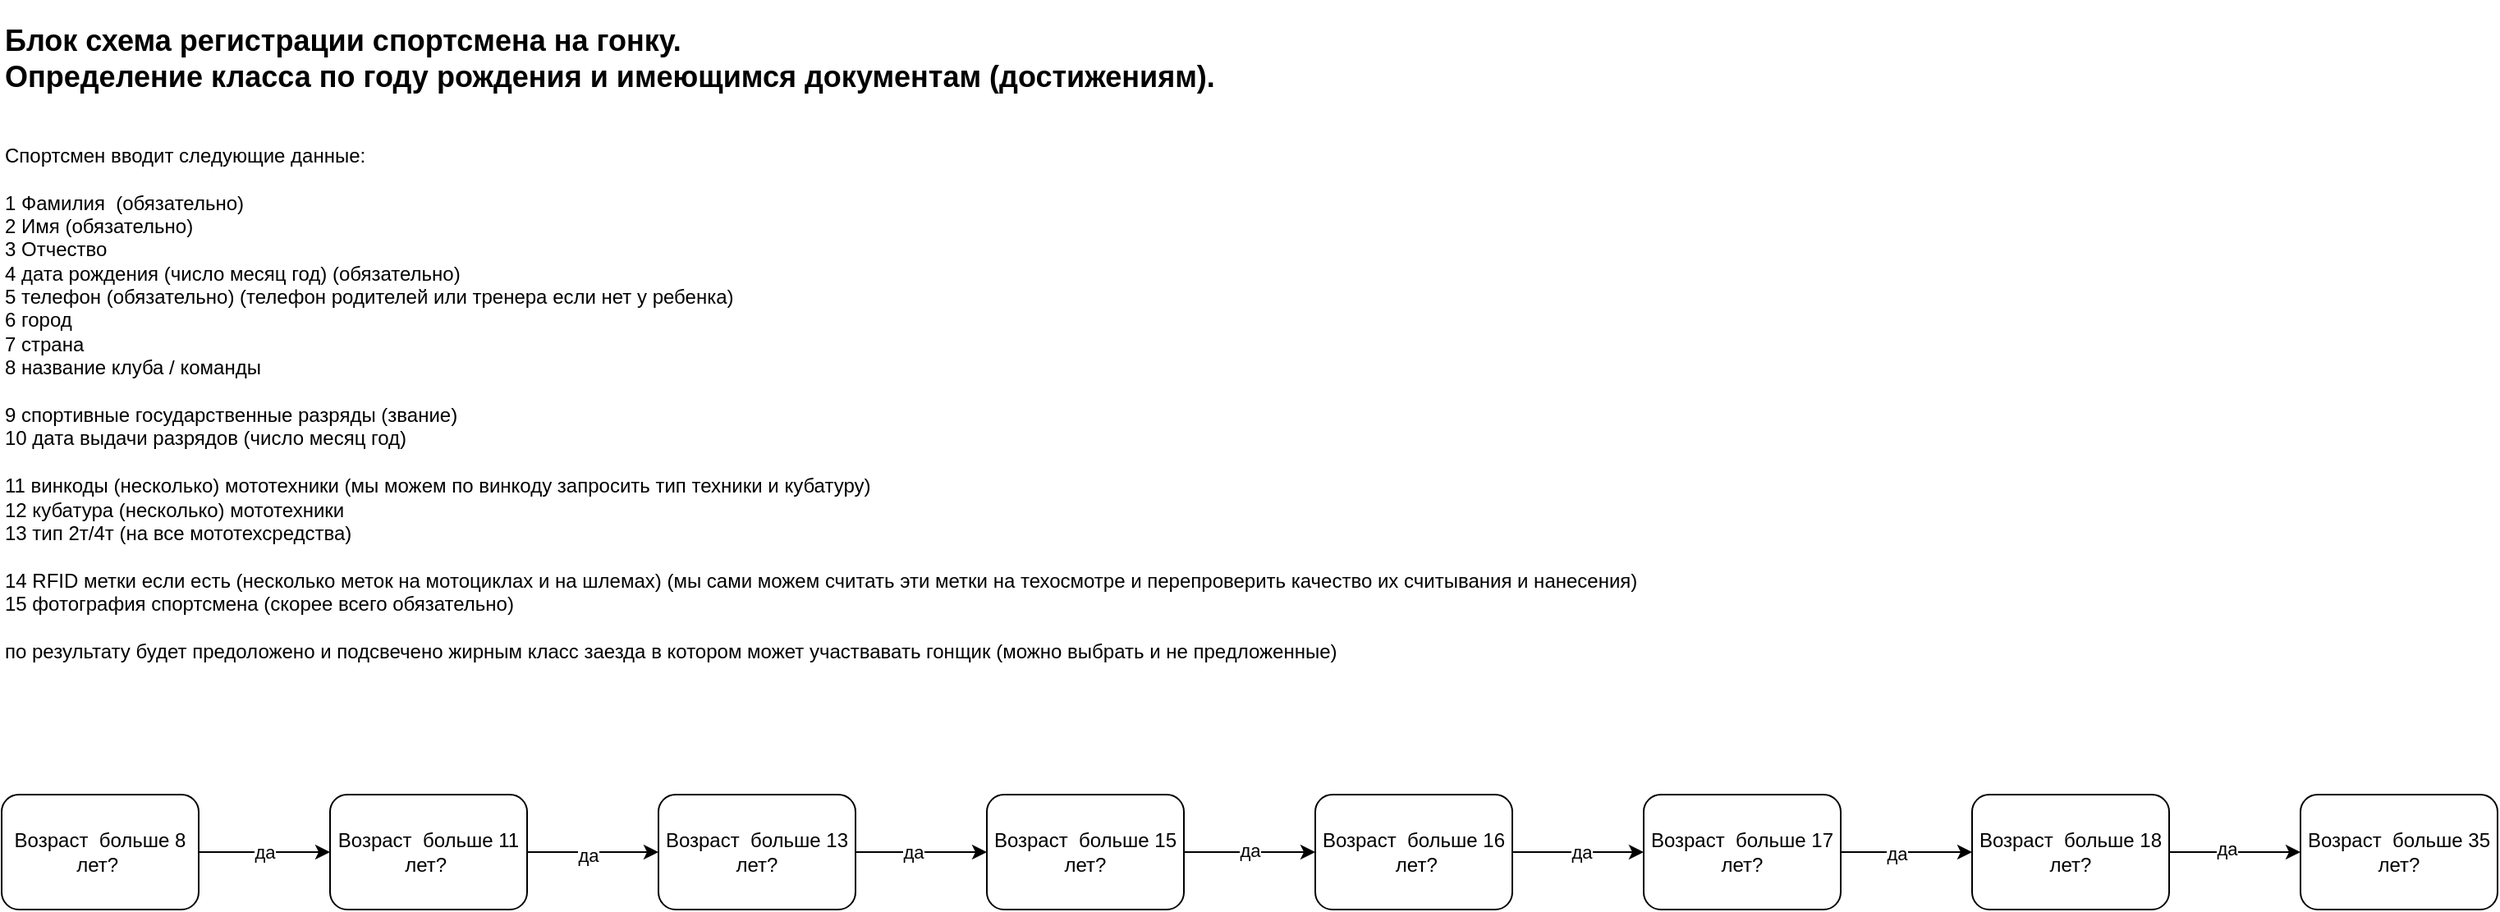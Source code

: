 <mxfile version="14.6.13" type="github">
  <diagram id="C5RBs43oDa-KdzZeNtuy" name="Page-1">
    <mxGraphModel dx="1510" dy="1661" grid="1" gridSize="10" guides="1" tooltips="1" connect="1" arrows="1" fold="1" page="1" pageScale="1" pageWidth="827" pageHeight="1169" math="0" shadow="0">
      <root>
        <mxCell id="WIyWlLk6GJQsqaUBKTNV-0" />
        <mxCell id="WIyWlLk6GJQsqaUBKTNV-1" parent="WIyWlLk6GJQsqaUBKTNV-0" />
        <mxCell id="oZ6JHQLcym4HzN63GMZt-2" value="да" style="edgeStyle=orthogonalEdgeStyle;rounded=0;orthogonalLoop=1;jettySize=auto;html=1;" edge="1" parent="WIyWlLk6GJQsqaUBKTNV-1" source="WIyWlLk6GJQsqaUBKTNV-3" target="oZ6JHQLcym4HzN63GMZt-1">
          <mxGeometry relative="1" as="geometry" />
        </mxCell>
        <mxCell id="WIyWlLk6GJQsqaUBKTNV-3" value="Возраст &amp;nbsp;больше 8 лет?&amp;nbsp;" style="rounded=1;whiteSpace=wrap;html=1;fontSize=12;glass=0;strokeWidth=1;shadow=0;" parent="WIyWlLk6GJQsqaUBKTNV-1" vertex="1">
          <mxGeometry x="-610" y="300" width="120" height="70" as="geometry" />
        </mxCell>
        <mxCell id="pT0tMkDinoU6irWDerxO-1" value="&lt;h2&gt;Блок схема регистрации спортсмена на гонку.&lt;br&gt;Определение класса по году рождения и имеющимся документам (достижениям).&lt;/h2&gt;&lt;br&gt;Спортсмен вводит следующие данные:&lt;br&gt;&lt;br&gt;1 Фамилия &amp;nbsp;(обязательно)&lt;br&gt;2 Имя&amp;nbsp;(обязательно)&lt;br&gt;3 Отчество&lt;br&gt;4 дата рождения (число месяц год)&amp;nbsp;(обязательно)&lt;br&gt;5 телефон&amp;nbsp;(обязательно) (телефон родителей или тренера если нет у ребенка)&lt;br&gt;6 город&amp;nbsp;&lt;br&gt;7 страна&lt;br&gt;8 название клуба / команды&lt;br&gt;&lt;br&gt;9 спортивные государственные разряды (звание)&lt;br&gt;10 дата выдачи разрядов (число месяц год)&lt;br&gt;&lt;br&gt;11 винкоды (несколько) мототехники (мы можем по винкоду запросить тип техники и кубатуру)&amp;nbsp;&lt;br&gt;12 кубатура (несколько) мототехники&lt;br&gt;13 тип 2т/4т (на все мототехсредства)&lt;br&gt;&lt;br&gt;14 RFID метки если есть (несколько меток на мотоциклах и на шлемах) (мы сами можем считать эти метки на техосмотре и перепроверить качество их считывания и нанесения)&lt;br&gt;15 фотография спортсмена (скорее всего обязательно)&lt;br&gt;&lt;br&gt;по результату будет предоложено и подсвечено жирным класс заезда в котором может участвавать гонщик (можно выбрать и не предложенные)&lt;br&gt;&amp;nbsp;" style="text;html=1;align=left;verticalAlign=middle;resizable=0;points=[];autosize=1;strokeColor=none;" parent="WIyWlLk6GJQsqaUBKTNV-1" vertex="1">
          <mxGeometry x="-610" y="-175" width="1030" height="400" as="geometry" />
        </mxCell>
        <mxCell id="oZ6JHQLcym4HzN63GMZt-4" value="" style="edgeStyle=orthogonalEdgeStyle;rounded=0;orthogonalLoop=1;jettySize=auto;html=1;" edge="1" parent="WIyWlLk6GJQsqaUBKTNV-1" source="oZ6JHQLcym4HzN63GMZt-1" target="oZ6JHQLcym4HzN63GMZt-3">
          <mxGeometry relative="1" as="geometry" />
        </mxCell>
        <mxCell id="oZ6JHQLcym4HzN63GMZt-15" value="да" style="edgeLabel;html=1;align=center;verticalAlign=middle;resizable=0;points=[];" vertex="1" connectable="0" parent="oZ6JHQLcym4HzN63GMZt-4">
          <mxGeometry x="-0.075" y="-2" relative="1" as="geometry">
            <mxPoint as="offset" />
          </mxGeometry>
        </mxCell>
        <mxCell id="oZ6JHQLcym4HzN63GMZt-1" value="Возраст &amp;nbsp;больше 11 лет?&amp;nbsp;" style="rounded=1;whiteSpace=wrap;html=1;fontSize=12;glass=0;strokeWidth=1;shadow=0;" vertex="1" parent="WIyWlLk6GJQsqaUBKTNV-1">
          <mxGeometry x="-410" y="300" width="120" height="70" as="geometry" />
        </mxCell>
        <mxCell id="oZ6JHQLcym4HzN63GMZt-6" value="" style="edgeStyle=orthogonalEdgeStyle;rounded=0;orthogonalLoop=1;jettySize=auto;html=1;" edge="1" parent="WIyWlLk6GJQsqaUBKTNV-1" source="oZ6JHQLcym4HzN63GMZt-3" target="oZ6JHQLcym4HzN63GMZt-5">
          <mxGeometry relative="1" as="geometry" />
        </mxCell>
        <mxCell id="oZ6JHQLcym4HzN63GMZt-16" value="да" style="edgeLabel;html=1;align=center;verticalAlign=middle;resizable=0;points=[];" vertex="1" connectable="0" parent="oZ6JHQLcym4HzN63GMZt-6">
          <mxGeometry x="-0.125" relative="1" as="geometry">
            <mxPoint as="offset" />
          </mxGeometry>
        </mxCell>
        <mxCell id="oZ6JHQLcym4HzN63GMZt-3" value="Возраст &amp;nbsp;больше 13 лет?" style="rounded=1;whiteSpace=wrap;html=1;fontSize=12;glass=0;strokeWidth=1;shadow=0;" vertex="1" parent="WIyWlLk6GJQsqaUBKTNV-1">
          <mxGeometry x="-210" y="300" width="120" height="70" as="geometry" />
        </mxCell>
        <mxCell id="oZ6JHQLcym4HzN63GMZt-8" value="" style="edgeStyle=orthogonalEdgeStyle;rounded=0;orthogonalLoop=1;jettySize=auto;html=1;" edge="1" parent="WIyWlLk6GJQsqaUBKTNV-1" source="oZ6JHQLcym4HzN63GMZt-5" target="oZ6JHQLcym4HzN63GMZt-7">
          <mxGeometry relative="1" as="geometry" />
        </mxCell>
        <mxCell id="oZ6JHQLcym4HzN63GMZt-17" value="да" style="edgeLabel;html=1;align=center;verticalAlign=middle;resizable=0;points=[];" vertex="1" connectable="0" parent="oZ6JHQLcym4HzN63GMZt-8">
          <mxGeometry y="1" relative="1" as="geometry">
            <mxPoint as="offset" />
          </mxGeometry>
        </mxCell>
        <mxCell id="oZ6JHQLcym4HzN63GMZt-5" value="Возраст &amp;nbsp;больше 15 лет?" style="rounded=1;whiteSpace=wrap;html=1;fontSize=12;glass=0;strokeWidth=1;shadow=0;" vertex="1" parent="WIyWlLk6GJQsqaUBKTNV-1">
          <mxGeometry x="-10" y="300" width="120" height="70" as="geometry" />
        </mxCell>
        <mxCell id="oZ6JHQLcym4HzN63GMZt-10" value="" style="edgeStyle=orthogonalEdgeStyle;rounded=0;orthogonalLoop=1;jettySize=auto;html=1;" edge="1" parent="WIyWlLk6GJQsqaUBKTNV-1" source="oZ6JHQLcym4HzN63GMZt-7" target="oZ6JHQLcym4HzN63GMZt-9">
          <mxGeometry relative="1" as="geometry" />
        </mxCell>
        <mxCell id="oZ6JHQLcym4HzN63GMZt-18" value="да" style="edgeLabel;html=1;align=center;verticalAlign=middle;resizable=0;points=[];" vertex="1" connectable="0" parent="oZ6JHQLcym4HzN63GMZt-10">
          <mxGeometry x="0.05" relative="1" as="geometry">
            <mxPoint as="offset" />
          </mxGeometry>
        </mxCell>
        <mxCell id="oZ6JHQLcym4HzN63GMZt-7" value="Возраст &amp;nbsp;больше 16&lt;br&gt;&amp;nbsp;лет?" style="rounded=1;whiteSpace=wrap;html=1;fontSize=12;glass=0;strokeWidth=1;shadow=0;" vertex="1" parent="WIyWlLk6GJQsqaUBKTNV-1">
          <mxGeometry x="190" y="300" width="120" height="70" as="geometry" />
        </mxCell>
        <mxCell id="oZ6JHQLcym4HzN63GMZt-12" value="" style="edgeStyle=orthogonalEdgeStyle;rounded=0;orthogonalLoop=1;jettySize=auto;html=1;" edge="1" parent="WIyWlLk6GJQsqaUBKTNV-1" source="oZ6JHQLcym4HzN63GMZt-9" target="oZ6JHQLcym4HzN63GMZt-11">
          <mxGeometry relative="1" as="geometry" />
        </mxCell>
        <mxCell id="oZ6JHQLcym4HzN63GMZt-19" value="да" style="edgeLabel;html=1;align=center;verticalAlign=middle;resizable=0;points=[];" vertex="1" connectable="0" parent="oZ6JHQLcym4HzN63GMZt-12">
          <mxGeometry x="-0.15" y="-1" relative="1" as="geometry">
            <mxPoint as="offset" />
          </mxGeometry>
        </mxCell>
        <mxCell id="oZ6JHQLcym4HzN63GMZt-9" value="Возраст &amp;nbsp;больше 17 лет?" style="rounded=1;whiteSpace=wrap;html=1;fontSize=12;glass=0;strokeWidth=1;shadow=0;" vertex="1" parent="WIyWlLk6GJQsqaUBKTNV-1">
          <mxGeometry x="390" y="300" width="120" height="70" as="geometry" />
        </mxCell>
        <mxCell id="oZ6JHQLcym4HzN63GMZt-14" value="" style="edgeStyle=orthogonalEdgeStyle;rounded=0;orthogonalLoop=1;jettySize=auto;html=1;" edge="1" parent="WIyWlLk6GJQsqaUBKTNV-1" source="oZ6JHQLcym4HzN63GMZt-11" target="oZ6JHQLcym4HzN63GMZt-13">
          <mxGeometry relative="1" as="geometry" />
        </mxCell>
        <mxCell id="oZ6JHQLcym4HzN63GMZt-20" value="да" style="edgeLabel;html=1;align=center;verticalAlign=middle;resizable=0;points=[];" vertex="1" connectable="0" parent="oZ6JHQLcym4HzN63GMZt-14">
          <mxGeometry x="-0.125" y="2" relative="1" as="geometry">
            <mxPoint as="offset" />
          </mxGeometry>
        </mxCell>
        <mxCell id="oZ6JHQLcym4HzN63GMZt-11" value="Возраст &amp;nbsp;больше 18 лет?" style="rounded=1;whiteSpace=wrap;html=1;fontSize=12;glass=0;strokeWidth=1;shadow=0;" vertex="1" parent="WIyWlLk6GJQsqaUBKTNV-1">
          <mxGeometry x="590" y="300" width="120" height="70" as="geometry" />
        </mxCell>
        <mxCell id="oZ6JHQLcym4HzN63GMZt-13" value="Возраст &amp;nbsp;больше 35&lt;br&gt;лет?" style="rounded=1;whiteSpace=wrap;html=1;fontSize=12;glass=0;strokeWidth=1;shadow=0;" vertex="1" parent="WIyWlLk6GJQsqaUBKTNV-1">
          <mxGeometry x="790" y="300" width="120" height="70" as="geometry" />
        </mxCell>
      </root>
    </mxGraphModel>
  </diagram>
</mxfile>
